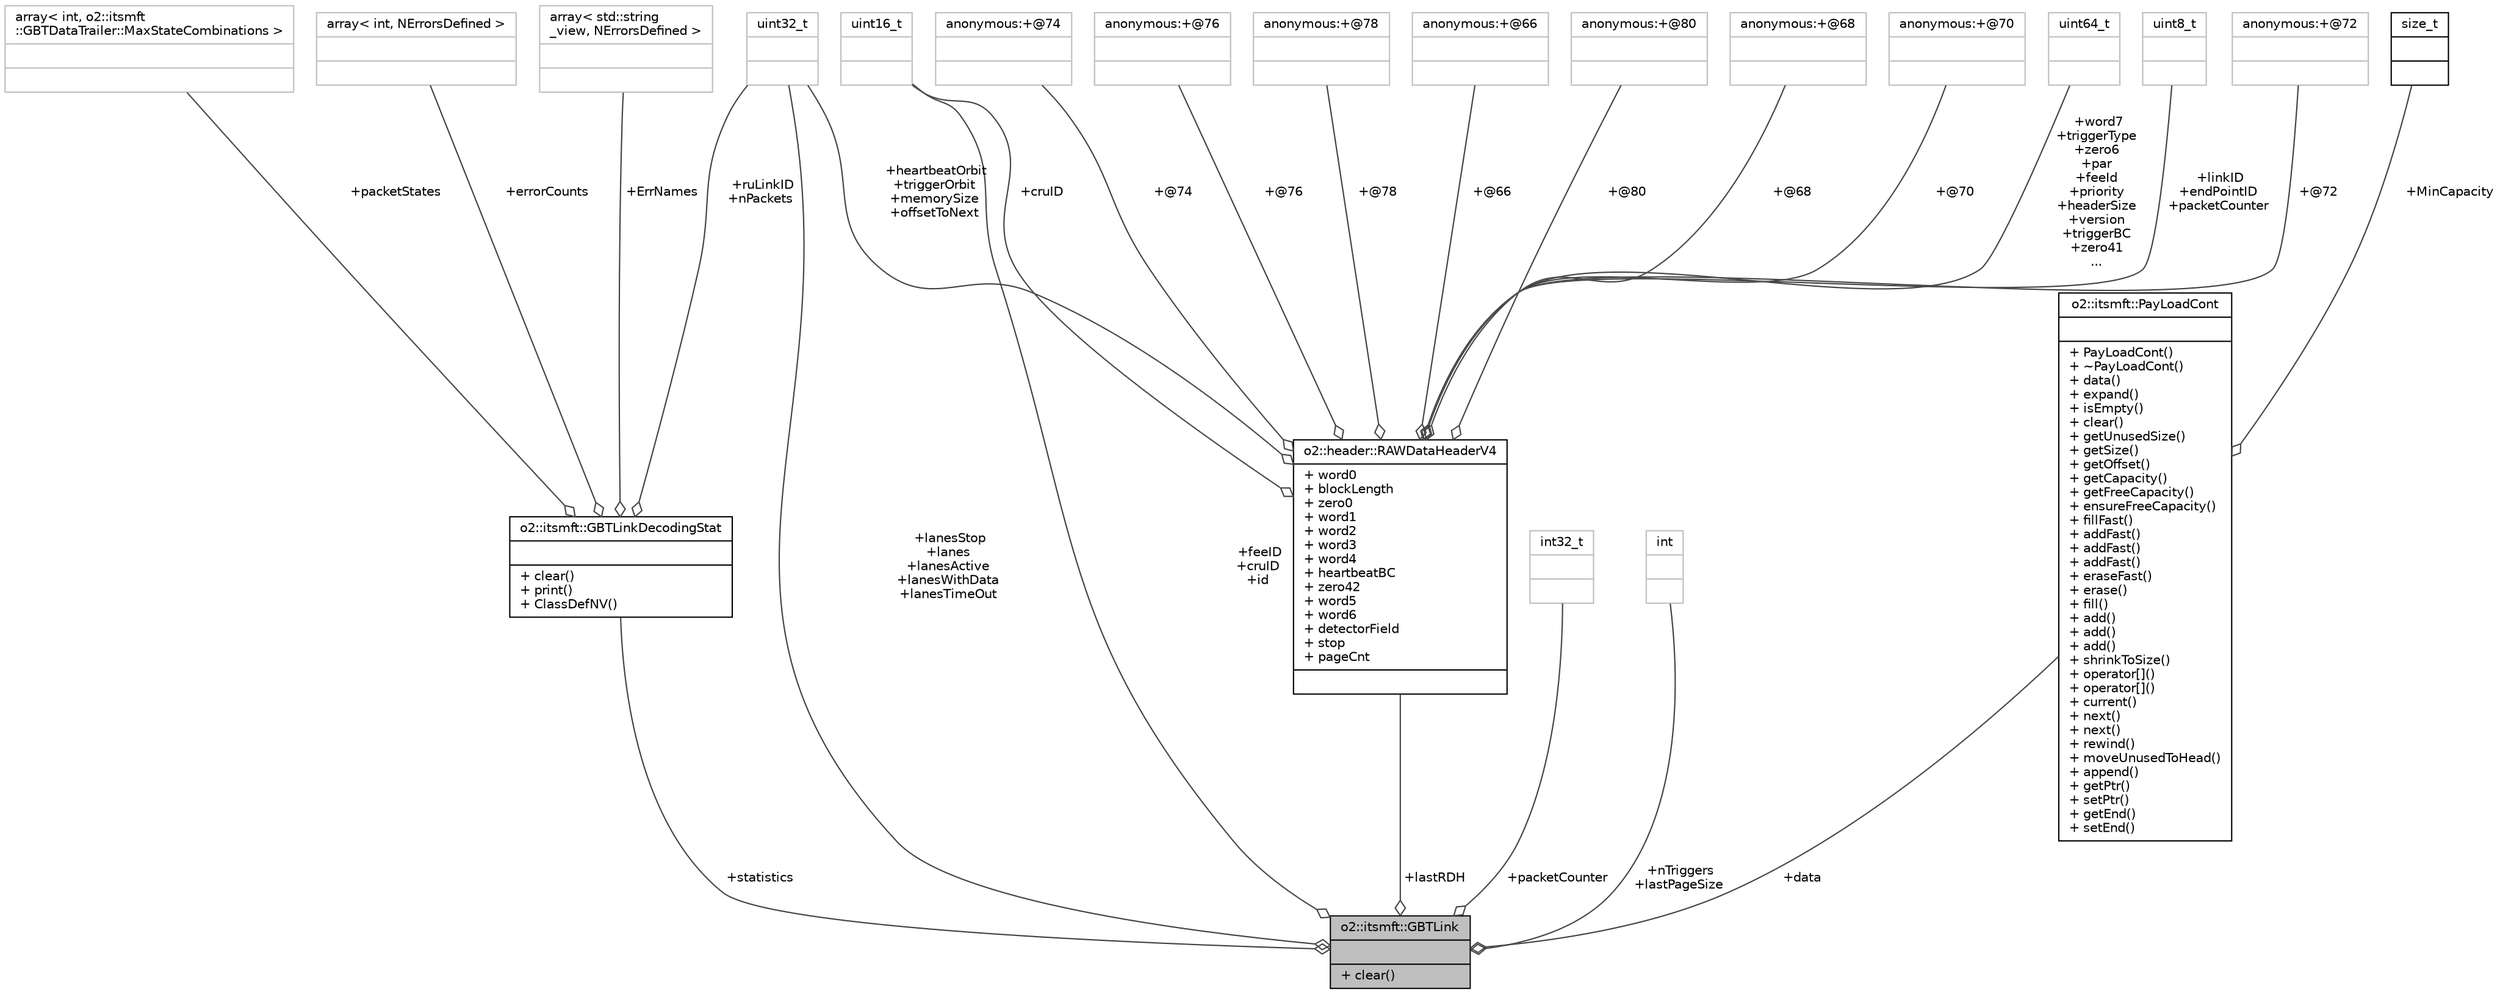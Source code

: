 digraph "o2::itsmft::GBTLink"
{
 // INTERACTIVE_SVG=YES
  bgcolor="transparent";
  edge [fontname="Helvetica",fontsize="10",labelfontname="Helvetica",labelfontsize="10"];
  node [fontname="Helvetica",fontsize="10",shape=record];
  Node1 [label="{o2::itsmft::GBTLink\n||+ clear()\l}",height=0.2,width=0.4,color="black", fillcolor="grey75", style="filled", fontcolor="black"];
  Node2 -> Node1 [color="grey25",fontsize="10",style="solid",label=" +feeID\n+cruID\n+id" ,arrowhead="odiamond",fontname="Helvetica"];
  Node2 [label="{uint16_t\n||}",height=0.2,width=0.4,color="grey75"];
  Node3 -> Node1 [color="grey25",fontsize="10",style="solid",label=" +packetCounter" ,arrowhead="odiamond",fontname="Helvetica"];
  Node3 [label="{int32_t\n||}",height=0.2,width=0.4,color="grey75"];
  Node4 -> Node1 [color="grey25",fontsize="10",style="solid",label=" +lanesStop\n+lanes\n+lanesActive\n+lanesWithData\n+lanesTimeOut" ,arrowhead="odiamond",fontname="Helvetica"];
  Node4 [label="{uint32_t\n||}",height=0.2,width=0.4,color="grey75"];
  Node5 -> Node1 [color="grey25",fontsize="10",style="solid",label=" +nTriggers\n+lastPageSize" ,arrowhead="odiamond",fontname="Helvetica"];
  Node5 [label="{int\n||}",height=0.2,width=0.4,color="grey75"];
  Node6 -> Node1 [color="grey25",fontsize="10",style="solid",label=" +statistics" ,arrowhead="odiamond",fontname="Helvetica"];
  Node6 [label="{o2::itsmft::GBTLinkDecodingStat\n||+ clear()\l+ print()\l+ ClassDefNV()\l}",height=0.2,width=0.4,color="black",URL="$d1/d6f/structo2_1_1itsmft_1_1GBTLinkDecodingStat.html"];
  Node7 -> Node6 [color="grey25",fontsize="10",style="solid",label=" +packetStates" ,arrowhead="odiamond",fontname="Helvetica"];
  Node7 [label="{array\< int, o2::itsmft\l::GBTDataTrailer::MaxStateCombinations \>\n||}",height=0.2,width=0.4,color="grey75"];
  Node4 -> Node6 [color="grey25",fontsize="10",style="solid",label=" +ruLinkID\n+nPackets" ,arrowhead="odiamond",fontname="Helvetica"];
  Node8 -> Node6 [color="grey25",fontsize="10",style="solid",label=" +errorCounts" ,arrowhead="odiamond",fontname="Helvetica"];
  Node8 [label="{array\< int, NErrorsDefined \>\n||}",height=0.2,width=0.4,color="grey75"];
  Node9 -> Node6 [color="grey25",fontsize="10",style="solid",label=" +ErrNames" ,arrowhead="odiamond",fontname="Helvetica"];
  Node9 [label="{array\< std::string\l_view, NErrorsDefined \>\n||}",height=0.2,width=0.4,color="grey75"];
  Node10 -> Node1 [color="grey25",fontsize="10",style="solid",label=" +data" ,arrowhead="odiamond",fontname="Helvetica"];
  Node10 [label="{o2::itsmft::PayLoadCont\n||+ PayLoadCont()\l+ ~PayLoadCont()\l+ data()\l+ expand()\l+ isEmpty()\l+ clear()\l+ getUnusedSize()\l+ getSize()\l+ getOffset()\l+ getCapacity()\l+ getFreeCapacity()\l+ ensureFreeCapacity()\l+ fillFast()\l+ addFast()\l+ addFast()\l+ addFast()\l+ eraseFast()\l+ erase()\l+ fill()\l+ add()\l+ add()\l+ add()\l+ shrinkToSize()\l+ operator[]()\l+ operator[]()\l+ current()\l+ next()\l+ next()\l+ rewind()\l+ moveUnusedToHead()\l+ append()\l+ getPtr()\l+ setPtr()\l+ getEnd()\l+ setEnd()\l}",height=0.2,width=0.4,color="black",URL="$df/dd1/classo2_1_1itsmft_1_1PayLoadCont.html"];
  Node11 -> Node10 [color="grey25",fontsize="10",style="solid",label=" +MinCapacity" ,arrowhead="odiamond",fontname="Helvetica"];
  Node11 [label="{size_t\n||}",height=0.2,width=0.4,color="black",URL="$dd/de2/classsize__t.html"];
  Node12 -> Node1 [color="grey25",fontsize="10",style="solid",label=" +lastRDH" ,arrowhead="odiamond",fontname="Helvetica"];
  Node12 [label="{o2::header::RAWDataHeaderV4\n|+ word0\l+ blockLength\l+ zero0\l+ word1\l+ word2\l+ word3\l+ word4\l+ heartbeatBC\l+ zero42\l+ word5\l+ word6\l+ detectorField\l+ stop\l+ pageCnt\l|}",height=0.2,width=0.4,color="black",URL="$d8/d47/structo2_1_1header_1_1RAWDataHeaderV4.html"];
  Node13 -> Node12 [color="grey25",fontsize="10",style="solid",label=" +@68" ,arrowhead="odiamond",fontname="Helvetica"];
  Node13 [label="{anonymous:+@68\n||}",height=0.2,width=0.4,color="grey75"];
  Node14 -> Node12 [color="grey25",fontsize="10",style="solid",label=" +@70" ,arrowhead="odiamond",fontname="Helvetica"];
  Node14 [label="{anonymous:+@70\n||}",height=0.2,width=0.4,color="grey75"];
  Node15 -> Node12 [color="grey25",fontsize="10",style="solid",label=" +word7\n+triggerType\n+zero6\n+par\n+feeId\n+priority\n+headerSize\n+version\n+triggerBC\n+zero41\n..." ,arrowhead="odiamond",fontname="Helvetica"];
  Node15 [label="{uint64_t\n||}",height=0.2,width=0.4,color="grey75"];
  Node2 -> Node12 [color="grey25",fontsize="10",style="solid",label=" +cruID" ,arrowhead="odiamond",fontname="Helvetica"];
  Node16 -> Node12 [color="grey25",fontsize="10",style="solid",label=" +linkID\n+endPointID\n+packetCounter" ,arrowhead="odiamond",fontname="Helvetica"];
  Node16 [label="{uint8_t\n||}",height=0.2,width=0.4,color="grey75"];
  Node17 -> Node12 [color="grey25",fontsize="10",style="solid",label=" +@72" ,arrowhead="odiamond",fontname="Helvetica"];
  Node17 [label="{anonymous:+@72\n||}",height=0.2,width=0.4,color="grey75"];
  Node4 -> Node12 [color="grey25",fontsize="10",style="solid",label=" +heartbeatOrbit\n+triggerOrbit\n+memorySize\n+offsetToNext" ,arrowhead="odiamond",fontname="Helvetica"];
  Node18 -> Node12 [color="grey25",fontsize="10",style="solid",label=" +@74" ,arrowhead="odiamond",fontname="Helvetica"];
  Node18 [label="{anonymous:+@74\n||}",height=0.2,width=0.4,color="grey75"];
  Node19 -> Node12 [color="grey25",fontsize="10",style="solid",label=" +@76" ,arrowhead="odiamond",fontname="Helvetica"];
  Node19 [label="{anonymous:+@76\n||}",height=0.2,width=0.4,color="grey75"];
  Node20 -> Node12 [color="grey25",fontsize="10",style="solid",label=" +@78" ,arrowhead="odiamond",fontname="Helvetica"];
  Node20 [label="{anonymous:+@78\n||}",height=0.2,width=0.4,color="grey75"];
  Node21 -> Node12 [color="grey25",fontsize="10",style="solid",label=" +@66" ,arrowhead="odiamond",fontname="Helvetica"];
  Node21 [label="{anonymous:+@66\n||}",height=0.2,width=0.4,color="grey75"];
  Node22 -> Node12 [color="grey25",fontsize="10",style="solid",label=" +@80" ,arrowhead="odiamond",fontname="Helvetica"];
  Node22 [label="{anonymous:+@80\n||}",height=0.2,width=0.4,color="grey75"];
}

